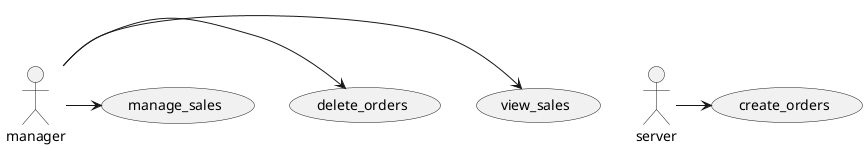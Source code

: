 @startuml

usecase create_orders
usecase (view_sales) as (UC2)
usecase delete_orders
usecase (manage_sales) as UC4

actor server
actor manager

manager -> UC2
server -> create_orders
manager -> delete_orders
manager -> UC4
@enduml
